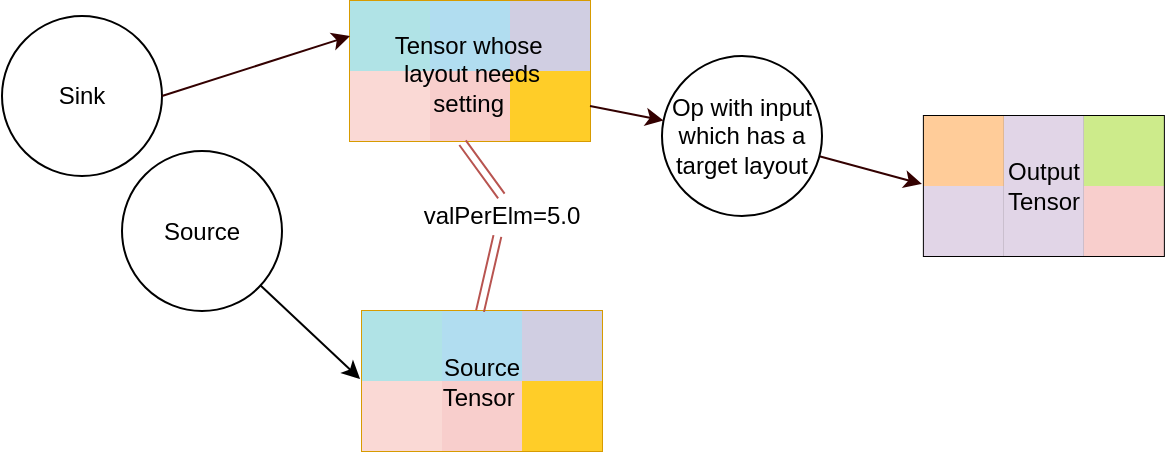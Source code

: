 <mxfile version="14.4.2" type="device"><diagram id="dzN43u1hBWLjYu7egHcY" name="Page-1"><mxGraphModel dx="1426" dy="921" grid="1" gridSize="10" guides="1" tooltips="1" connect="1" arrows="1" fold="1" page="1" pageScale="1" pageWidth="827" pageHeight="1169" math="0" shadow="0"><root><mxCell id="0"/><mxCell id="1" parent="0"/><mxCell id="hc7EgdS8TopQbVFboABs-1" value="" style="shape=table;html=1;whiteSpace=wrap;startSize=0;container=1;collapsible=0;childLayout=tableLayout;fontFamily=Helvetica;fillColor=#ffe6cc;strokeColor=#d79b00;" vertex="1" parent="1"><mxGeometry x="354" y="182.5" width="120" height="70" as="geometry"/></mxCell><mxCell id="hc7EgdS8TopQbVFboABs-2" value="" style="shape=partialRectangle;html=1;whiteSpace=wrap;collapsible=0;dropTarget=0;pointerEvents=0;fillColor=none;top=0;left=0;bottom=0;right=0;points=[[0,0.5],[1,0.5]];portConstraint=eastwest;" vertex="1" parent="hc7EgdS8TopQbVFboABs-1"><mxGeometry width="120" height="35" as="geometry"/></mxCell><mxCell id="hc7EgdS8TopQbVFboABs-3" value="" style="shape=partialRectangle;html=1;whiteSpace=wrap;connectable=0;overflow=hidden;fillColor=#b0e3e6;top=0;left=0;bottom=0;right=0;strokeColor=#0e8088;" vertex="1" parent="hc7EgdS8TopQbVFboABs-2"><mxGeometry width="40" height="35" as="geometry"/></mxCell><mxCell id="hc7EgdS8TopQbVFboABs-4" value="" style="shape=partialRectangle;html=1;whiteSpace=wrap;connectable=0;overflow=hidden;fillColor=#b1ddf0;top=0;left=0;bottom=0;right=0;strokeColor=#10739e;labelPosition=center;verticalLabelPosition=middle;align=center;verticalAlign=middle;" vertex="1" parent="hc7EgdS8TopQbVFboABs-2"><mxGeometry x="40" width="40" height="35" as="geometry"/></mxCell><mxCell id="hc7EgdS8TopQbVFboABs-5" value="" style="shape=partialRectangle;html=1;whiteSpace=wrap;connectable=0;overflow=hidden;fillColor=#d0cee2;top=0;left=0;bottom=0;right=0;strokeColor=#56517e;" vertex="1" parent="hc7EgdS8TopQbVFboABs-2"><mxGeometry x="80" width="40" height="35" as="geometry"/></mxCell><mxCell id="hc7EgdS8TopQbVFboABs-6" value="" style="shape=partialRectangle;html=1;whiteSpace=wrap;collapsible=0;dropTarget=0;pointerEvents=0;fillColor=none;top=0;left=0;bottom=0;right=0;points=[[0,0.5],[1,0.5]];portConstraint=eastwest;" vertex="1" parent="hc7EgdS8TopQbVFboABs-1"><mxGeometry y="35" width="120" height="35" as="geometry"/></mxCell><mxCell id="hc7EgdS8TopQbVFboABs-7" value="" style="shape=partialRectangle;html=1;whiteSpace=wrap;connectable=0;overflow=hidden;fillColor=#fad9d5;top=0;left=0;bottom=0;right=0;strokeColor=#ae4132;" vertex="1" parent="hc7EgdS8TopQbVFboABs-6"><mxGeometry width="40" height="35" as="geometry"/></mxCell><mxCell id="hc7EgdS8TopQbVFboABs-8" value="" style="shape=partialRectangle;html=1;whiteSpace=wrap;connectable=0;overflow=hidden;fillColor=#f8cecc;top=0;left=0;bottom=0;right=0;strokeColor=#b85450;" vertex="1" parent="hc7EgdS8TopQbVFboABs-6"><mxGeometry x="40" width="40" height="35" as="geometry"/></mxCell><mxCell id="hc7EgdS8TopQbVFboABs-9" value="" style="shape=partialRectangle;html=1;whiteSpace=wrap;connectable=0;overflow=hidden;fillColor=#ffcd28;top=0;left=0;bottom=0;right=0;strokeColor=#d79b00;" vertex="1" parent="hc7EgdS8TopQbVFboABs-6"><mxGeometry x="80" width="40" height="35" as="geometry"/></mxCell><mxCell id="-6lG72uoijFbQmzce9TR-4" value="Sink" style="ellipse;whiteSpace=wrap;html=1;" parent="1" vertex="1"><mxGeometry x="180" y="190" width="80" height="80" as="geometry"/></mxCell><mxCell id="-6lG72uoijFbQmzce9TR-38" style="rounded=0;orthogonalLoop=1;jettySize=auto;html=1;entryX=-0.008;entryY=0.971;entryDx=0;entryDy=0;entryPerimeter=0;fontFamily=Helvetica;" parent="1" source="-6lG72uoijFbQmzce9TR-39" target="-6lG72uoijFbQmzce9TR-41" edge="1"><mxGeometry relative="1" as="geometry"><mxPoint x="290" y="341" as="sourcePoint"/></mxGeometry></mxCell><mxCell id="-6lG72uoijFbQmzce9TR-39" value="Source" style="ellipse;whiteSpace=wrap;html=1;" parent="1" vertex="1"><mxGeometry x="240" y="257.5" width="80" height="80" as="geometry"/></mxCell><mxCell id="-6lG72uoijFbQmzce9TR-40" value="" style="shape=table;html=1;whiteSpace=wrap;startSize=0;container=1;collapsible=0;childLayout=tableLayout;fontFamily=Helvetica;fillColor=#ffe6cc;strokeColor=#d79b00;" parent="1" vertex="1"><mxGeometry x="360" y="337.5" width="120" height="70" as="geometry"/></mxCell><mxCell id="-6lG72uoijFbQmzce9TR-41" value="" style="shape=partialRectangle;html=1;whiteSpace=wrap;collapsible=0;dropTarget=0;pointerEvents=0;fillColor=none;top=0;left=0;bottom=0;right=0;points=[[0,0.5],[1,0.5]];portConstraint=eastwest;" parent="-6lG72uoijFbQmzce9TR-40" vertex="1"><mxGeometry width="120" height="35" as="geometry"/></mxCell><mxCell id="-6lG72uoijFbQmzce9TR-42" value="" style="shape=partialRectangle;html=1;whiteSpace=wrap;connectable=0;overflow=hidden;fillColor=#b0e3e6;top=0;left=0;bottom=0;right=0;strokeColor=#0e8088;" parent="-6lG72uoijFbQmzce9TR-41" vertex="1"><mxGeometry width="40" height="35" as="geometry"/></mxCell><mxCell id="-6lG72uoijFbQmzce9TR-43" value="" style="shape=partialRectangle;html=1;whiteSpace=wrap;connectable=0;overflow=hidden;fillColor=#b1ddf0;top=0;left=0;bottom=0;right=0;strokeColor=#10739e;labelPosition=center;verticalLabelPosition=middle;align=center;verticalAlign=middle;" parent="-6lG72uoijFbQmzce9TR-41" vertex="1"><mxGeometry x="40" width="40" height="35" as="geometry"/></mxCell><mxCell id="-6lG72uoijFbQmzce9TR-44" value="" style="shape=partialRectangle;html=1;whiteSpace=wrap;connectable=0;overflow=hidden;fillColor=#d0cee2;top=0;left=0;bottom=0;right=0;strokeColor=#56517e;" parent="-6lG72uoijFbQmzce9TR-41" vertex="1"><mxGeometry x="80" width="40" height="35" as="geometry"/></mxCell><mxCell id="-6lG72uoijFbQmzce9TR-45" value="" style="shape=partialRectangle;html=1;whiteSpace=wrap;collapsible=0;dropTarget=0;pointerEvents=0;fillColor=none;top=0;left=0;bottom=0;right=0;points=[[0,0.5],[1,0.5]];portConstraint=eastwest;" parent="-6lG72uoijFbQmzce9TR-40" vertex="1"><mxGeometry y="35" width="120" height="35" as="geometry"/></mxCell><mxCell id="-6lG72uoijFbQmzce9TR-46" value="" style="shape=partialRectangle;html=1;whiteSpace=wrap;connectable=0;overflow=hidden;fillColor=#fad9d5;top=0;left=0;bottom=0;right=0;strokeColor=#ae4132;" parent="-6lG72uoijFbQmzce9TR-45" vertex="1"><mxGeometry width="40" height="35" as="geometry"/></mxCell><mxCell id="-6lG72uoijFbQmzce9TR-47" value="" style="shape=partialRectangle;html=1;whiteSpace=wrap;connectable=0;overflow=hidden;fillColor=#f8cecc;top=0;left=0;bottom=0;right=0;strokeColor=#b85450;" parent="-6lG72uoijFbQmzce9TR-45" vertex="1"><mxGeometry x="40" width="40" height="35" as="geometry"/></mxCell><mxCell id="-6lG72uoijFbQmzce9TR-48" value="" style="shape=partialRectangle;html=1;whiteSpace=wrap;connectable=0;overflow=hidden;fillColor=#ffcd28;top=0;left=0;bottom=0;right=0;strokeColor=#d79b00;" parent="-6lG72uoijFbQmzce9TR-45" vertex="1"><mxGeometry x="80" width="40" height="35" as="geometry"/></mxCell><mxCell id="-6lG72uoijFbQmzce9TR-51" value="" style="shape=link;html=1;fontFamily=Helvetica;entryX=0.492;entryY=0;entryDx=0;entryDy=0;entryPerimeter=0;fillColor=#f8cecc;strokeColor=#b85450;" parent="1" source="TW2ww-MPRKSN2_upmwK--17" target="-6lG72uoijFbQmzce9TR-41" edge="1"><mxGeometry width="100" relative="1" as="geometry"><mxPoint x="360" y="280" as="sourcePoint"/><mxPoint x="460" y="280" as="targetPoint"/></mxGeometry></mxCell><mxCell id="TW2ww-MPRKSN2_upmwK--15" style="edgeStyle=none;rounded=0;orthogonalLoop=1;jettySize=auto;html=1;entryX=-0.008;entryY=-0.029;entryDx=0;entryDy=0;entryPerimeter=0;strokeColor=#330000;fontFamily=Helvetica;" parent="1" source="-6lG72uoijFbQmzce9TR-52" target="TW2ww-MPRKSN2_upmwK--11" edge="1"><mxGeometry relative="1" as="geometry"><mxPoint x="620.003" y="268.607" as="sourcePoint"/></mxGeometry></mxCell><mxCell id="-6lG72uoijFbQmzce9TR-52" value="Op with input&lt;br&gt;which has a&lt;br&gt;target layout" style="ellipse;whiteSpace=wrap;html=1;" parent="1" vertex="1"><mxGeometry x="510" y="210" width="80" height="80" as="geometry"/></mxCell><mxCell id="-6lG72uoijFbQmzce9TR-53" style="rounded=0;orthogonalLoop=1;jettySize=auto;html=1;fontFamily=Helvetica;strokeColor=#330000;exitX=1;exitY=0.5;exitDx=0;exitDy=0;" parent="1" source="hc7EgdS8TopQbVFboABs-6" target="-6lG72uoijFbQmzce9TR-52" edge="1"><mxGeometry relative="1" as="geometry"><mxPoint x="474" y="232.5" as="sourcePoint"/></mxGeometry></mxCell><mxCell id="TW2ww-MPRKSN2_upmwK--5" value="" style="endArrow=classic;html=1;strokeColor=#330000;fontFamily=Helvetica;exitX=1;exitY=0.5;exitDx=0;exitDy=0;entryX=0;entryY=0.5;entryDx=0;entryDy=0;" parent="1" source="-6lG72uoijFbQmzce9TR-4" target="hc7EgdS8TopQbVFboABs-2" edge="1"><mxGeometry width="50" height="50" relative="1" as="geometry"><mxPoint x="390" y="320" as="sourcePoint"/><mxPoint x="351.96" y="218.01" as="targetPoint"/></mxGeometry></mxCell><mxCell id="TW2ww-MPRKSN2_upmwK--6" value="" style="shape=table;html=1;whiteSpace=wrap;startSize=0;container=1;collapsible=0;childLayout=tableLayout;fontFamily=Helvetica;" parent="1" vertex="1"><mxGeometry x="640.94" y="240" width="120" height="70" as="geometry"/></mxCell><mxCell id="TW2ww-MPRKSN2_upmwK--7" value="" style="shape=partialRectangle;html=1;whiteSpace=wrap;collapsible=0;dropTarget=0;pointerEvents=0;fillColor=none;top=0;left=0;bottom=0;right=0;points=[[0,0.5],[1,0.5]];portConstraint=eastwest;" parent="TW2ww-MPRKSN2_upmwK--6" vertex="1"><mxGeometry width="120" height="35" as="geometry"/></mxCell><mxCell id="TW2ww-MPRKSN2_upmwK--8" value="" style="shape=partialRectangle;html=1;whiteSpace=wrap;connectable=0;overflow=hidden;top=0;left=0;bottom=0;right=0;fillColor=#ffcc99;strokeColor=#36393d;" parent="TW2ww-MPRKSN2_upmwK--7" vertex="1"><mxGeometry width="40" height="35" as="geometry"/></mxCell><mxCell id="TW2ww-MPRKSN2_upmwK--9" value="" style="shape=partialRectangle;html=1;whiteSpace=wrap;connectable=0;overflow=hidden;top=0;left=0;bottom=0;right=0;labelPosition=center;verticalLabelPosition=middle;align=center;verticalAlign=middle;fillColor=#e1d5e7;strokeColor=#9673a6;" parent="TW2ww-MPRKSN2_upmwK--7" vertex="1"><mxGeometry x="40" width="40" height="35" as="geometry"/></mxCell><mxCell id="TW2ww-MPRKSN2_upmwK--10" value="" style="shape=partialRectangle;html=1;whiteSpace=wrap;connectable=0;overflow=hidden;top=0;left=0;bottom=0;right=0;fillColor=#cdeb8b;strokeColor=#36393d;" parent="TW2ww-MPRKSN2_upmwK--7" vertex="1"><mxGeometry x="80" width="40" height="35" as="geometry"/></mxCell><mxCell id="TW2ww-MPRKSN2_upmwK--11" value="" style="shape=partialRectangle;html=1;whiteSpace=wrap;collapsible=0;dropTarget=0;pointerEvents=0;fillColor=none;top=0;left=0;bottom=0;right=0;points=[[0,0.5],[1,0.5]];portConstraint=eastwest;" parent="TW2ww-MPRKSN2_upmwK--6" vertex="1"><mxGeometry y="35" width="120" height="35" as="geometry"/></mxCell><mxCell id="TW2ww-MPRKSN2_upmwK--12" value="" style="shape=partialRectangle;html=1;whiteSpace=wrap;connectable=0;overflow=hidden;top=0;left=0;bottom=0;right=0;fillColor=#e1d5e7;strokeColor=#9673a6;" parent="TW2ww-MPRKSN2_upmwK--11" vertex="1"><mxGeometry width="40" height="35" as="geometry"/></mxCell><mxCell id="TW2ww-MPRKSN2_upmwK--13" value="" style="shape=partialRectangle;html=1;whiteSpace=wrap;connectable=0;overflow=hidden;top=0;left=0;bottom=0;right=0;fillColor=#e1d5e7;strokeColor=#9673a6;" parent="TW2ww-MPRKSN2_upmwK--11" vertex="1"><mxGeometry x="40" width="40" height="35" as="geometry"/></mxCell><mxCell id="TW2ww-MPRKSN2_upmwK--14" value="" style="shape=partialRectangle;html=1;whiteSpace=wrap;connectable=0;overflow=hidden;top=0;left=0;bottom=0;right=0;fillColor=#f8cecc;strokeColor=#b85450;" parent="TW2ww-MPRKSN2_upmwK--11" vertex="1"><mxGeometry x="80" width="40" height="35" as="geometry"/></mxCell><mxCell id="TW2ww-MPRKSN2_upmwK--16" value="Output&lt;br&gt;Tensor" style="text;html=1;strokeColor=none;fillColor=none;align=center;verticalAlign=middle;whiteSpace=wrap;rounded=0;fontFamily=Helvetica;" parent="1" vertex="1"><mxGeometry x="680.94" y="265" width="40" height="20" as="geometry"/></mxCell><mxCell id="1L9O9lIoIm3taDEKlG9w-1" value="Tensor whose&amp;nbsp;&lt;br&gt;layout needs&lt;br&gt;setting&amp;nbsp;" style="text;html=1;strokeColor=none;fillColor=none;align=center;verticalAlign=middle;whiteSpace=wrap;rounded=0;" parent="1" vertex="1"><mxGeometry x="360" y="194" width="110" height="50" as="geometry"/></mxCell><mxCell id="TW2ww-MPRKSN2_upmwK--17" value="valPerElm=5.0" style="text;html=1;strokeColor=none;fillColor=none;align=center;verticalAlign=middle;whiteSpace=wrap;rounded=0;fontFamily=Helvetica;" parent="1" vertex="1"><mxGeometry x="410" y="280" width="40" height="20" as="geometry"/></mxCell><mxCell id="u9svuojvtgqmGONCTgbP-1" value="" style="shape=link;html=1;fontFamily=Helvetica;entryX=0.492;entryY=0;entryDx=0;entryDy=0;entryPerimeter=0;fillColor=#f8cecc;strokeColor=#b85450;exitX=0.469;exitY=1.024;exitDx=0;exitDy=0;exitPerimeter=0;" parent="1" source="hc7EgdS8TopQbVFboABs-6" target="TW2ww-MPRKSN2_upmwK--17" edge="1"><mxGeometry width="100" relative="1" as="geometry"><mxPoint x="419.777" y="250" as="sourcePoint"/><mxPoint x="419.04" y="300" as="targetPoint"/></mxGeometry></mxCell><mxCell id="-6lG72uoijFbQmzce9TR-24" value="Source Tensor&amp;nbsp;" style="text;html=1;strokeColor=none;fillColor=none;align=center;verticalAlign=middle;whiteSpace=wrap;rounded=0;fontFamily=Helvetica;" parent="1" vertex="1"><mxGeometry x="390" y="358" width="60" height="30" as="geometry"/></mxCell></root></mxGraphModel></diagram></mxfile>